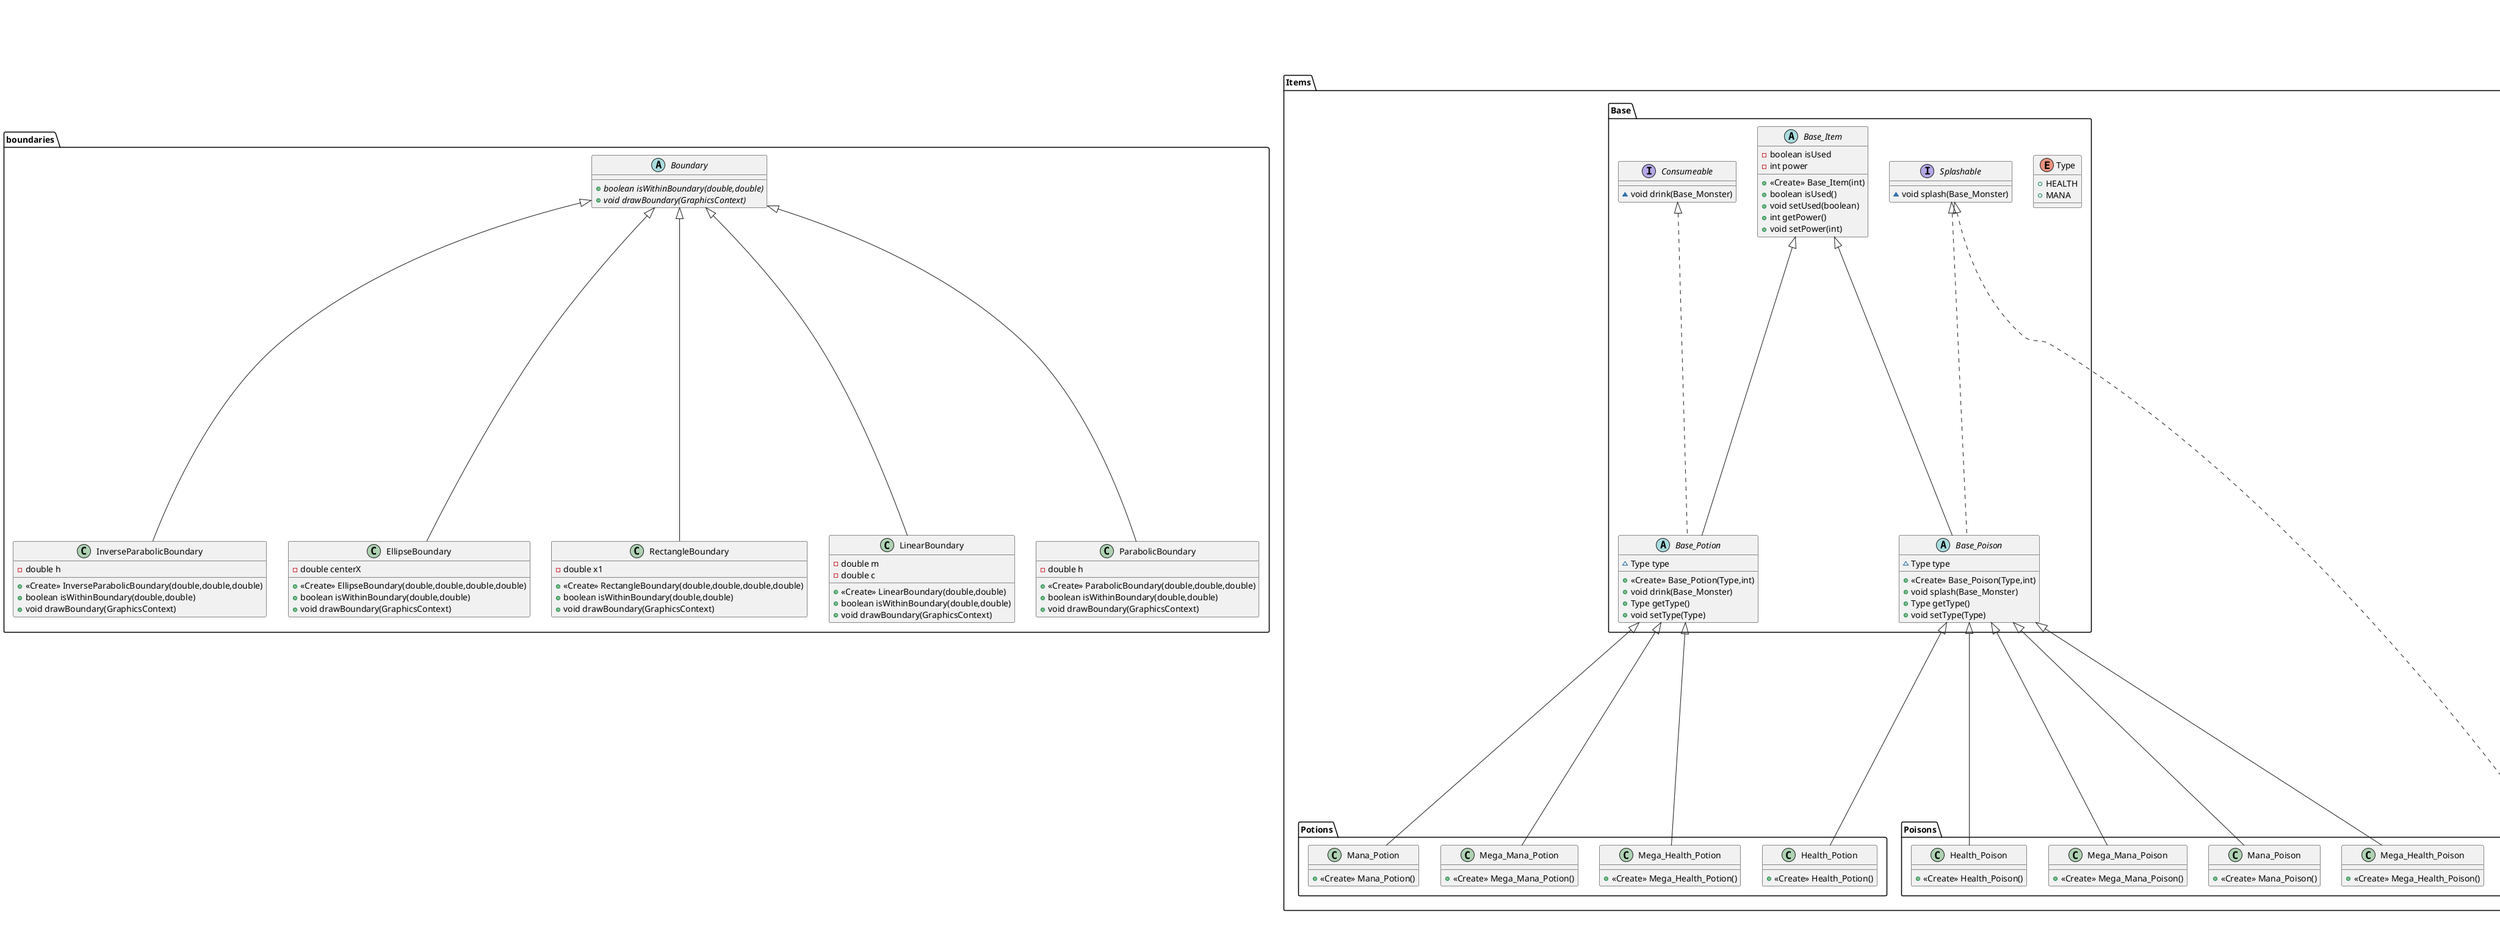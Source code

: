 @startuml
class boundaries.RectangleBoundary {
- double x1
+ <<Create>> RectangleBoundary(double,double,double,double)
+ boolean isWithinBoundary(double,double)
+ void drawBoundary(GraphicsContext)
}


class Items.Poisons.Mega_Health_Poison {
+ <<Create>> Mega_Health_Poison()
}

class entities.Player.Rocket {
- Image rocket
- Image purple_rocket
- Image red_rocket
+ <<Create>> Rocket(double,double,String)
+ void reset()
+ void setRocket(String)
}


class gui.MapTransitionPane {
- ArrayList<Text> dots
- int dotSize
- Text loading
+ <<Create>> MapTransitionPane()
+ void initializeDot()
+ void updateDots()
+ void setDotAnimation()
}


enum Items.Base.Type {
+  HEALTH
+  MANA
}

class entities.Player.My_Monster {
- ArrayList<Base_Monster> myMonster
- int MAX_MONSTER
+ <<Create>> My_Monster()
+ void addMonster(Base_Monster)
+ void deleteDeadMonster()
+ ArrayList<Base_Monster> getMyMonster()
}


class entities.Monster.Fai {
+ <<Create>> Fai(int,int,boolean)
+ void attack(Base_Monster)
+ void unique_ability(Base_Monster)
}

enum entities.Monster.Abilities.Elements {
+  MACHINE
+  ALIEN
+  EARTHLINGS
}

interface Items.Base.Splashable {
~ void splash(Base_Monster)
}

class map.MapPlanet3 {
+ <<Create>> MapPlanet3()
+ boolean checkBoundary(double,double)
+ void drawBoundary(GraphicsContext)
+ void draw(GraphicsContext)
}

class main.Main {
+ void start(Stage)
+ {static} void main(String[])
}

class inputs.MouseInputs {
+ void handle(MouseEvent)
}

class Items.Potions.Mega_Mana_Potion {
+ <<Create>> Mega_Mana_Potion()
}

class Items.Poisons.Mana_Poison {
+ <<Create>> Mana_Poison()
}

class entities.Player.Player {
- {static} String name
- {static} My_Monster my_monster
- {static} Inventory inventory
- {static} int ACTION_POINT
- {static} int Used_Point
- {static} Player player
- {static} int width
- {static} int height
- {static} Image imgRight
- {static} Image imgLeft
+ <<Create>> Player(String,double,double,double,double)
+ void update()
+ void draw(GraphicsContext)
+ {static} String getName()
+ {static} ArrayList<Base_Monster> getMy_monster()
+ {static} Inventory getInventory()
+ {static} int getACTION_POINT()
+ {static} int getUsed_Point()
+ {static} void setUsed_Point(int)
+ {static} Player getPlayer()
}


interface entities.Monster.Abilities.Unique_Ability {
~ void unique_ability(Base_Monster)
}

abstract class Items.Base.Base_Potion {
~ Type type
+ <<Create>> Base_Potion(Type,int)
+ void drink(Base_Monster)
+ Type getType()
+ void setType(Type)
}


abstract class map.GameMap {
# Boundary boundary
# Sprite boss
# Rocket rocket
+ {abstract}boolean checkBoundary(double,double)
+ Boundary getBoundary()
+ {abstract}void drawBoundary(GraphicsContext)
+ {abstract}void draw(GraphicsContext)
+ Sprite getBoss()
+ Rocket getRocket()
}


abstract class Items.Base.Base_Poison {
~ Type type
+ <<Create>> Base_Poison(Type,int)
+ void splash(Base_Monster)
+ Type getType()
+ void setType(Type)
}


class boundaries.LinearBoundary {
- double m
- double c
+ <<Create>> LinearBoundary(double,double)
+ boolean isWithinBoundary(double,double)
+ void drawBoundary(GraphicsContext)
}


class Items.Potions.Mana_Potion {
+ <<Create>> Mana_Potion()
}

class Items.Poisons.Mega_Mana_Poison {
+ <<Create>> Mega_Mana_Poison()
}

abstract class boundaries.Boundary {
+ {abstract}boolean isWithinBoundary(double,double)
+ {abstract}void drawBoundary(GraphicsContext)
}

class map.MapPlanet2 {
- Boundary boundary2
+ <<Create>> MapPlanet2()
+ boolean checkBoundary(double,double)
+ void drawBoundary(GraphicsContext)
+ void draw(GraphicsContext)
}


class Items.Potions.Mega_Health_Potion {
+ <<Create>> Mega_Health_Potion()
}

abstract class Items.Base.Base_Item {
- boolean isUsed
- int power
+ <<Create>> Base_Item(int)
+ boolean isUsed()
+ void setUsed(boolean)
+ int getPower()
+ void setPower(int)
}


class entities.Player.Inventory {
- ArrayList<Base_Item> Items
- int MAX_ITEMS
+ <<Create>> Inventory()
+ void addItem(Base_Item)
+ void deleteUsedItem()
}


class inputs.KeyboardInputs {
+ boolean up
+ void handle(KeyEvent)
}


class boundaries.ParabolicBoundary {
- double h
+ <<Create>> ParabolicBoundary(double,double,double)
+ boolean isWithinBoundary(double,double)
+ void drawBoundary(GraphicsContext)
}


class map.MapBlackHole {
+ <<Create>> MapBlackHole()
+ boolean checkBoundary(double,double)
+ void drawBoundary(GraphicsContext)
+ void draw(GraphicsContext)
}

class gui.MapPane {
- AnimationTimer gameLoop
+ {static} KeyboardInputs keyHandler
- Boolean Battle
- Canvas canvas
- GraphicsContext gc
- {static} Player player
- {static} GameMap gameMap
+ <<Create>> MapPane()
- void update()
- void draw()
- void init()
+ Boolean getBattle()
+ void setBattle(Boolean)
+ Canvas getCanvas()
+ void setCanvas(Canvas)
+ GraphicsContext getGc()
+ void setGc(GraphicsContext)
+ void setPlayer(Player)
+ {static} Player getPlayer()
+ {static} GameMap getGameMap()
}


interface Items.Base.Consumeable {
~ void drink(Base_Monster)
}

class entities.Sprite {
- double x
- double y
- double width
- double height
- double speed
- Image image
- Image[] frames
- ImageView imageView
- AnimationTimer timer
+ <<Create>> Sprite(double,double,double,double,double,Image)
+ void move(double,double)
+ boolean isColliding(Sprite)
+ double getSpeed()
+ double getX()
+ void setX(double)
+ double getY()
+ void setY(double)
+ double getWidth()
+ void setWidth(double)
+ double getHeight()
+ void setHeight(double)
+ void setSpeed(double)
+ void setImage(Image)
+ Image getImage()
}


class Items.Potions.Health_Potion {
+ <<Create>> Health_Potion()
}

class entities.Monster.Faith {
+ <<Create>> Faith(int,int)
+ void attack(Base_Monster)
+ void guard(Base_Monster)
+ void unique_ability(Base_Monster)
}

class map.MapEarth {
+ <<Create>> MapEarth()
+ boolean checkBoundary(double,double)
+ void drawBoundary(GraphicsContext)
+ void draw(GraphicsContext)
}

abstract class entities.Monster.Base_Monster {
- String name
- Elements element
- int maxHp
- int hp
- int maxMana
- int mana
- int baseDmg
- int dmg
- int baseDef
- int def
- int manaReg
- boolean owned
+ <<Create>> Base_Monster(String,Elements,int,int,int,int,int,boolean,double,double,double,double,double,Image)
+ void statBuff(Base_Monster)
+ int getMaxHp()
+ void setMaxHp(int)
+ int getHp()
+ void setHp(int)
+ int getMaxMana()
+ void setMaxMana(int)
+ int getMana()
+ void setMana(int)
+ int getDmg()
+ void setDmg(int)
+ int getDef()
+ void setDef(int)
+ int getBaseDmg()
+ void setBaseDmg(int)
+ int getBaseDef()
+ void setBaseDef(int)
+ int getManaReg()
+ void setManaReg(int)
+ boolean isOwned()
}


interface entities.Monster.Abilities.Guardable {
~ void guard(Base_Monster)
}

class boundaries.InverseParabolicBoundary {
- double h
+ <<Create>> InverseParabolicBoundary(double,double,double)
+ boolean isWithinBoundary(double,double)
+ void drawBoundary(GraphicsContext)
}


class boundaries.EllipseBoundary {
- double centerX
+ <<Create>> EllipseBoundary(double,double,double,double)
+ boolean isWithinBoundary(double,double)
+ void drawBoundary(GraphicsContext)
}


class entities.Monster.TU_Force {
~ <<Create>> TU_Force(int,int,boolean)
+ void attack(Base_Monster)
+ void unique_ability(Base_Monster)
}

class Items.Poisons.Stunt_Gadget {
+ void splash(Base_Monster)
}

class entities.Monster.Chatrin {
- Image img
+ <<Create>> Chatrin(int,int)
+ void attack(Base_Monster)
+ void guard(Base_Monster)
+ void unique_ability(Base_Monster)
}


interface entities.Monster.Abilities.Attackable {
~ void attack(Base_Monster)
}

class gui.StartPane {
- int BTN_WIDTH
- int BTN_HEIGHT
+ <<Create>> StartPane()
+ void initializeTitle()
+ void initilizeStartBtn()
+ void initilizeExitBtn()
}


class map.MapPlanet1 {
- Boundary boundary2
+ <<Create>> MapPlanet1()
+ boolean checkBoundary(double,double)
+ void drawBoundary(GraphicsContext)
+ void draw(GraphicsContext)
}


class Items.Poisons.Health_Poison {
+ <<Create>> Health_Poison()
}

class gui.MapSelectPane {
+ {static} String mapName
+ <<Create>> MapSelectPane()
+ void initializePlanet()
- ImageView createPlanetView(String,int,int,VPos,String)
- ImageView createPlanetView(String,int,int,VPos,HPos,String)
- void addPlanetClickHandler(ImageView,String)
}


class entities.Monster.Fei {
+ <<Create>> Fei(int,int,boolean)
+ void unique_ability(Base_Monster)
}



boundaries.Boundary <|-- boundaries.RectangleBoundary
Items.Base.Base_Poison <|-- Items.Poisons.Mega_Health_Poison
entities.Sprite <|-- entities.Player.Rocket
gui.Pane <|-- gui.MapTransitionPane
entities.Monster.Abilities.Attackable <|.. entities.Monster.Fai
entities.Monster.Abilities.Unique_Ability <|.. entities.Monster.Fai
entities.Monster.Base_Monster <|-- entities.Monster.Fai
map.GameMap <|-- map.MapPlanet3
javafx.application.Application <|-- main.Main
javafx.event.EventHandler <|.. inputs.MouseInputs
Items.Base.Base_Potion <|-- Items.Potions.Mega_Mana_Potion
Items.Base.Base_Poison <|-- Items.Poisons.Mana_Poison
entities.Sprite <|-- entities.Player.Player
Items.Base.Consumeable <|.. Items.Base.Base_Potion
Items.Base.Base_Item <|-- Items.Base.Base_Potion
Items.Base.Splashable <|.. Items.Base.Base_Poison
Items.Base.Base_Item <|-- Items.Base.Base_Poison
boundaries.Boundary <|-- boundaries.LinearBoundary
Items.Base.Base_Potion <|-- Items.Potions.Mana_Potion
Items.Base.Base_Poison <|-- Items.Poisons.Mega_Mana_Poison
map.GameMap <|-- map.MapPlanet2
Items.Base.Base_Potion <|-- Items.Potions.Mega_Health_Potion
javafx.event.EventHandler <|.. inputs.KeyboardInputs
boundaries.Boundary <|-- boundaries.ParabolicBoundary
map.GameMap <|-- map.MapBlackHole
gui.Pane <|-- gui.MapPane
Items.Base.Base_Poison <|-- Items.Potions.Health_Potion
entities.Monster.Abilities.Attackable <|.. entities.Monster.Faith
entities.Monster.Abilities.Guardable <|.. entities.Monster.Faith
entities.Monster.Abilities.Unique_Ability <|.. entities.Monster.Faith
entities.Monster.Base_Monster <|-- entities.Monster.Faith
map.GameMap <|-- map.MapEarth
entities.Sprite <|-- entities.Monster.Base_Monster
boundaries.Boundary <|-- boundaries.InverseParabolicBoundary
boundaries.Boundary <|-- boundaries.EllipseBoundary
entities.Monster.Abilities.Attackable <|.. entities.Monster.TU_Force
entities.Monster.Abilities.Unique_Ability <|.. entities.Monster.TU_Force
entities.Monster.Base_Monster <|-- entities.Monster.TU_Force
Items.Base.Splashable <|.. Items.Poisons.Stunt_Gadget
entities.Monster.Abilities.Attackable <|.. entities.Monster.Chatrin
entities.Monster.Abilities.Guardable <|.. entities.Monster.Chatrin
entities.Monster.Abilities.Unique_Ability <|.. entities.Monster.Chatrin
entities.Monster.Base_Monster <|-- entities.Monster.Chatrin
gui.BorderPane <|-- gui.StartPane
map.GameMap <|-- map.MapPlanet1
Items.Base.Base_Poison <|-- Items.Poisons.Health_Poison
gui.GridPane <|-- gui.MapSelectPane
entities.Monster.Abilities.Unique_Ability <|.. entities.Monster.Fei
entities.Monster.Base_Monster <|-- entities.Monster.Fei
@enduml
